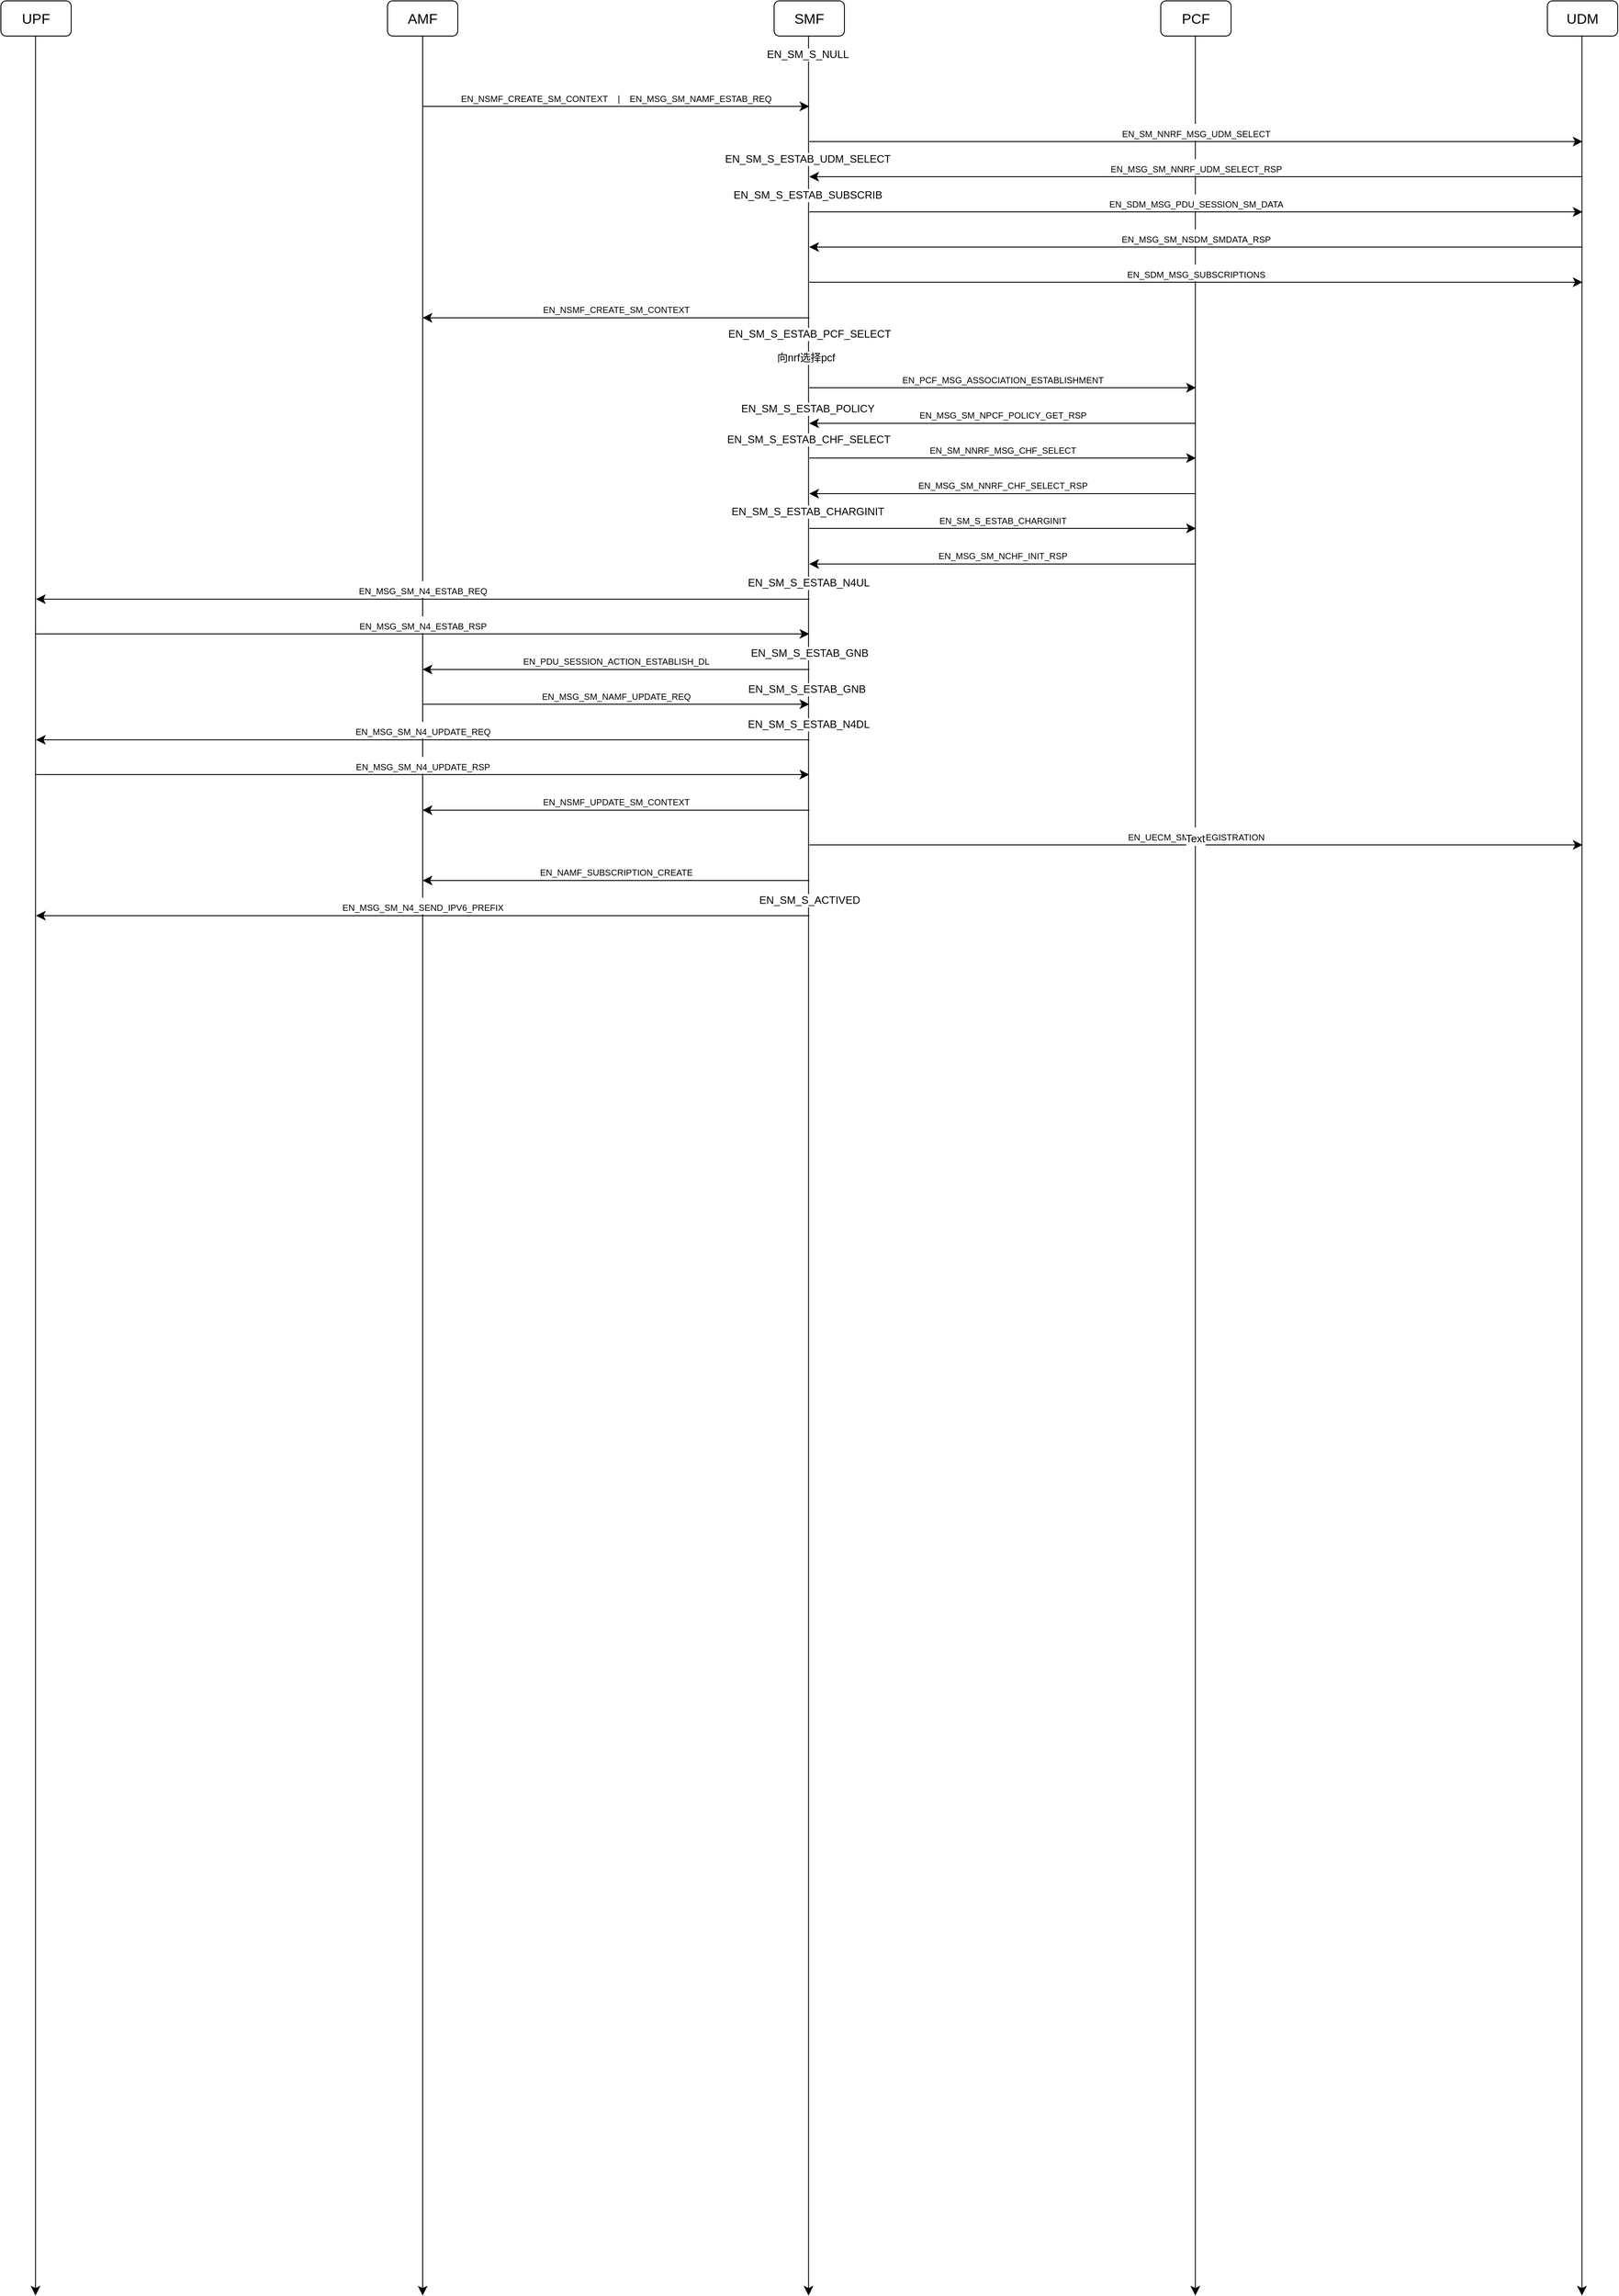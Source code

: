 <mxfile version="24.0.2" type="github">
  <diagram name="第 1 页" id="RAFPqSzLiMNiQozx8TXi">
    <mxGraphModel dx="3274" dy="1606" grid="1" gridSize="10" guides="1" tooltips="1" connect="1" arrows="1" fold="1" page="0" pageScale="1" pageWidth="827" pageHeight="1169" math="0" shadow="0">
      <root>
        <mxCell id="0" />
        <mxCell id="1" parent="0" />
        <mxCell id="a2ljGdDj_Ik4Ae8jXwVR-6" style="edgeStyle=none;curved=1;rounded=0;orthogonalLoop=1;jettySize=auto;html=1;exitX=0.5;exitY=1;exitDx=0;exitDy=0;fontSize=12;startSize=8;endSize=8;" edge="1" parent="1" source="a2ljGdDj_Ik4Ae8jXwVR-1">
          <mxGeometry relative="1" as="geometry">
            <mxPoint x="-920" y="1850" as="targetPoint" />
          </mxGeometry>
        </mxCell>
        <mxCell id="a2ljGdDj_Ik4Ae8jXwVR-1" value="AMF" style="rounded=1;whiteSpace=wrap;html=1;fontSize=16;" vertex="1" parent="1">
          <mxGeometry x="-960" y="-760" width="80" height="40" as="geometry" />
        </mxCell>
        <mxCell id="a2ljGdDj_Ik4Ae8jXwVR-2" value="SMF" style="rounded=1;whiteSpace=wrap;html=1;fontSize=16;" vertex="1" parent="1">
          <mxGeometry x="-520" y="-760" width="80" height="40" as="geometry" />
        </mxCell>
        <mxCell id="a2ljGdDj_Ik4Ae8jXwVR-3" value="PCF" style="rounded=1;whiteSpace=wrap;html=1;fontSize=16;" vertex="1" parent="1">
          <mxGeometry x="-80" y="-760" width="80" height="40" as="geometry" />
        </mxCell>
        <mxCell id="a2ljGdDj_Ik4Ae8jXwVR-4" value="UDM" style="rounded=1;whiteSpace=wrap;html=1;fontSize=16;" vertex="1" parent="1">
          <mxGeometry x="360" y="-760" width="80" height="40" as="geometry" />
        </mxCell>
        <mxCell id="a2ljGdDj_Ik4Ae8jXwVR-5" value="UPF" style="rounded=1;whiteSpace=wrap;html=1;fontSize=16;" vertex="1" parent="1">
          <mxGeometry x="-1400" y="-760" width="80" height="40" as="geometry" />
        </mxCell>
        <mxCell id="a2ljGdDj_Ik4Ae8jXwVR-7" style="edgeStyle=none;curved=1;rounded=0;orthogonalLoop=1;jettySize=auto;html=1;exitX=0.5;exitY=1;exitDx=0;exitDy=0;fontSize=12;startSize=8;endSize=8;" edge="1" parent="1">
          <mxGeometry relative="1" as="geometry">
            <mxPoint x="-480.83" y="1850" as="targetPoint" />
            <mxPoint x="-480.83" y="-720" as="sourcePoint" />
          </mxGeometry>
        </mxCell>
        <mxCell id="a2ljGdDj_Ik4Ae8jXwVR-11" value="EN_SM_S_NULL" style="edgeLabel;html=1;align=center;verticalAlign=middle;resizable=0;points=[];fontSize=12;" vertex="1" connectable="0" parent="a2ljGdDj_Ik4Ae8jXwVR-7">
          <mxGeometry x="-0.984" y="-1" relative="1" as="geometry">
            <mxPoint as="offset" />
          </mxGeometry>
        </mxCell>
        <mxCell id="a2ljGdDj_Ik4Ae8jXwVR-24" value="EN_SM_S_ESTAB_UDM_SELECT" style="edgeLabel;html=1;align=center;verticalAlign=middle;resizable=0;points=[];fontSize=12;" vertex="1" connectable="0" parent="a2ljGdDj_Ik4Ae8jXwVR-7">
          <mxGeometry x="-0.891" y="-1" relative="1" as="geometry">
            <mxPoint as="offset" />
          </mxGeometry>
        </mxCell>
        <mxCell id="a2ljGdDj_Ik4Ae8jXwVR-27" value="EN_SM_S_ESTAB_SUBSCRIB" style="edgeLabel;html=1;align=center;verticalAlign=middle;resizable=0;points=[];fontSize=12;" vertex="1" connectable="0" parent="a2ljGdDj_Ik4Ae8jXwVR-7">
          <mxGeometry x="-0.859" y="-1" relative="1" as="geometry">
            <mxPoint as="offset" />
          </mxGeometry>
        </mxCell>
        <mxCell id="a2ljGdDj_Ik4Ae8jXwVR-36" value="EN_SM_S_ESTAB_PCF_SELECT" style="edgeLabel;html=1;align=center;verticalAlign=middle;resizable=0;points=[];fontSize=12;" vertex="1" connectable="0" parent="a2ljGdDj_Ik4Ae8jXwVR-7">
          <mxGeometry x="-0.736" y="1" relative="1" as="geometry">
            <mxPoint as="offset" />
          </mxGeometry>
        </mxCell>
        <mxCell id="a2ljGdDj_Ik4Ae8jXwVR-41" value="向nrf选择pcf" style="edgeLabel;html=1;align=center;verticalAlign=middle;resizable=0;points=[];fontSize=12;" vertex="1" connectable="0" parent="a2ljGdDj_Ik4Ae8jXwVR-7">
          <mxGeometry x="-0.715" y="-3" relative="1" as="geometry">
            <mxPoint as="offset" />
          </mxGeometry>
        </mxCell>
        <mxCell id="a2ljGdDj_Ik4Ae8jXwVR-42" value="EN_SM_S_ESTAB_POLICY" style="edgeLabel;html=1;align=center;verticalAlign=middle;resizable=0;points=[];fontSize=12;" vertex="1" connectable="0" parent="a2ljGdDj_Ik4Ae8jXwVR-7">
          <mxGeometry x="-0.67" y="-1" relative="1" as="geometry">
            <mxPoint as="offset" />
          </mxGeometry>
        </mxCell>
        <mxCell id="a2ljGdDj_Ik4Ae8jXwVR-45" value="EN_SM_S_ESTAB_CHF_SELECT" style="edgeLabel;html=1;align=center;verticalAlign=middle;resizable=0;points=[];fontSize=12;" vertex="1" connectable="0" parent="a2ljGdDj_Ik4Ae8jXwVR-7">
          <mxGeometry x="-0.643" relative="1" as="geometry">
            <mxPoint as="offset" />
          </mxGeometry>
        </mxCell>
        <mxCell id="a2ljGdDj_Ik4Ae8jXwVR-51" value="EN_SM_S_ESTAB_CHARGINIT" style="edgeLabel;html=1;align=center;verticalAlign=middle;resizable=0;points=[];fontSize=12;" vertex="1" connectable="0" parent="a2ljGdDj_Ik4Ae8jXwVR-7">
          <mxGeometry x="-0.579" y="-1" relative="1" as="geometry">
            <mxPoint as="offset" />
          </mxGeometry>
        </mxCell>
        <mxCell id="a2ljGdDj_Ik4Ae8jXwVR-56" value="EN_SM_S_ESTAB_N4UL" style="edgeLabel;html=1;align=center;verticalAlign=middle;resizable=0;points=[];fontSize=12;" vertex="1" connectable="0" parent="a2ljGdDj_Ik4Ae8jXwVR-7">
          <mxGeometry x="-0.516" relative="1" as="geometry">
            <mxPoint as="offset" />
          </mxGeometry>
        </mxCell>
        <mxCell id="a2ljGdDj_Ik4Ae8jXwVR-64" value="EN_SM_S_ESTAB_GNB" style="edgeLabel;html=1;align=center;verticalAlign=middle;resizable=0;points=[];fontSize=12;" vertex="1" connectable="0" parent="a2ljGdDj_Ik4Ae8jXwVR-7">
          <mxGeometry x="-0.454" y="1" relative="1" as="geometry">
            <mxPoint as="offset" />
          </mxGeometry>
        </mxCell>
        <mxCell id="a2ljGdDj_Ik4Ae8jXwVR-67" value="EN_SM_S_ESTAB_GNB" style="edgeLabel;html=1;align=center;verticalAlign=middle;resizable=0;points=[];fontSize=12;" vertex="1" connectable="0" parent="a2ljGdDj_Ik4Ae8jXwVR-7">
          <mxGeometry x="-0.422" y="-2" relative="1" as="geometry">
            <mxPoint as="offset" />
          </mxGeometry>
        </mxCell>
        <mxCell id="a2ljGdDj_Ik4Ae8jXwVR-68" value="EN_SM_S_ESTAB_N4DL" style="edgeLabel;html=1;align=center;verticalAlign=middle;resizable=0;points=[];fontSize=12;" vertex="1" connectable="0" parent="a2ljGdDj_Ik4Ae8jXwVR-7">
          <mxGeometry x="-0.391" relative="1" as="geometry">
            <mxPoint as="offset" />
          </mxGeometry>
        </mxCell>
        <mxCell id="a2ljGdDj_Ik4Ae8jXwVR-82" value="EN_SM_S_ACTIVED" style="edgeLabel;html=1;align=center;verticalAlign=middle;resizable=0;points=[];fontSize=12;" vertex="1" connectable="0" parent="a2ljGdDj_Ik4Ae8jXwVR-7">
          <mxGeometry x="-0.235" y="1" relative="1" as="geometry">
            <mxPoint as="offset" />
          </mxGeometry>
        </mxCell>
        <mxCell id="a2ljGdDj_Ik4Ae8jXwVR-8" style="edgeStyle=none;curved=1;rounded=0;orthogonalLoop=1;jettySize=auto;html=1;exitX=0.5;exitY=1;exitDx=0;exitDy=0;fontSize=12;startSize=8;endSize=8;" edge="1" parent="1">
          <mxGeometry relative="1" as="geometry">
            <mxPoint x="-40.67" y="1850" as="targetPoint" />
            <mxPoint x="-40.67" y="-720" as="sourcePoint" />
          </mxGeometry>
        </mxCell>
        <mxCell id="a2ljGdDj_Ik4Ae8jXwVR-9" style="edgeStyle=none;curved=1;rounded=0;orthogonalLoop=1;jettySize=auto;html=1;exitX=0.5;exitY=1;exitDx=0;exitDy=0;fontSize=12;startSize=8;endSize=8;" edge="1" parent="1">
          <mxGeometry relative="1" as="geometry">
            <mxPoint x="399.33" y="1850" as="targetPoint" />
            <mxPoint x="399.33" y="-720" as="sourcePoint" />
          </mxGeometry>
        </mxCell>
        <mxCell id="a2ljGdDj_Ik4Ae8jXwVR-10" style="edgeStyle=none;curved=1;rounded=0;orthogonalLoop=1;jettySize=auto;html=1;exitX=0.5;exitY=1;exitDx=0;exitDy=0;fontSize=12;startSize=8;endSize=8;" edge="1" parent="1">
          <mxGeometry relative="1" as="geometry">
            <mxPoint x="-1360.59" y="1850" as="targetPoint" />
            <mxPoint x="-1360.59" y="-720" as="sourcePoint" />
          </mxGeometry>
        </mxCell>
        <mxCell id="a2ljGdDj_Ik4Ae8jXwVR-12" value="" style="edgeStyle=segmentEdgeStyle;endArrow=classic;html=1;curved=0;rounded=0;endSize=8;startSize=8;fontSize=12;" edge="1" parent="1">
          <mxGeometry width="50" height="50" relative="1" as="geometry">
            <mxPoint x="-920" y="-640" as="sourcePoint" />
            <mxPoint x="-480" y="-640" as="targetPoint" />
          </mxGeometry>
        </mxCell>
        <mxCell id="a2ljGdDj_Ik4Ae8jXwVR-13" value="&lt;div style=&quot;&quot;&gt;&lt;font style=&quot;font-size: 10px;&quot;&gt;EN_NSMF_CREATE_SM_CONTEXT&amp;nbsp; &amp;nbsp; |&amp;nbsp; &amp;nbsp; EN_MSG_SM_NAMF_ESTAB_REQ&lt;/font&gt;&lt;br&gt;&lt;/div&gt;" style="edgeLabel;html=1;align=center;verticalAlign=bottom;resizable=0;points=[];fontSize=16;labelPosition=center;verticalLabelPosition=top;" vertex="1" connectable="0" parent="a2ljGdDj_Ik4Ae8jXwVR-12">
          <mxGeometry relative="1" as="geometry">
            <mxPoint as="offset" />
          </mxGeometry>
        </mxCell>
        <mxCell id="a2ljGdDj_Ik4Ae8jXwVR-22" value="" style="edgeStyle=segmentEdgeStyle;endArrow=classic;html=1;curved=0;rounded=0;endSize=8;startSize=8;fontSize=12;" edge="1" parent="1">
          <mxGeometry width="50" height="50" relative="1" as="geometry">
            <mxPoint x="-480" y="-600" as="sourcePoint" />
            <mxPoint x="400" y="-600" as="targetPoint" />
          </mxGeometry>
        </mxCell>
        <mxCell id="a2ljGdDj_Ik4Ae8jXwVR-23" value="&lt;div style=&quot;&quot;&gt;&lt;font style=&quot;font-size: 10px;&quot;&gt;EN_SM_NNRF_MSG_UDM_SELECT&lt;/font&gt;&lt;br&gt;&lt;/div&gt;" style="edgeLabel;html=1;align=center;verticalAlign=bottom;resizable=0;points=[];fontSize=16;labelPosition=center;verticalLabelPosition=top;" vertex="1" connectable="0" parent="a2ljGdDj_Ik4Ae8jXwVR-22">
          <mxGeometry relative="1" as="geometry">
            <mxPoint as="offset" />
          </mxGeometry>
        </mxCell>
        <mxCell id="a2ljGdDj_Ik4Ae8jXwVR-25" value="" style="edgeStyle=segmentEdgeStyle;endArrow=classic;html=1;curved=0;rounded=0;endSize=8;startSize=8;fontSize=12;entryX=0.016;entryY=0.5;entryDx=0;entryDy=0;entryPerimeter=0;" edge="1" parent="1">
          <mxGeometry width="50" height="50" relative="1" as="geometry">
            <mxPoint x="400" y="-560" as="sourcePoint" />
            <mxPoint x="-480.0" y="-560" as="targetPoint" />
          </mxGeometry>
        </mxCell>
        <mxCell id="a2ljGdDj_Ik4Ae8jXwVR-26" value="&lt;font style=&quot;font-size: 10px;&quot;&gt;EN_MSG_SM_NNRF_UDM_SELECT_RSP&lt;/font&gt;" style="edgeLabel;html=1;align=center;verticalAlign=bottom;resizable=0;points=[];fontSize=16;labelPosition=center;verticalLabelPosition=top;" vertex="1" connectable="0" parent="a2ljGdDj_Ik4Ae8jXwVR-25">
          <mxGeometry relative="1" as="geometry">
            <mxPoint as="offset" />
          </mxGeometry>
        </mxCell>
        <mxCell id="a2ljGdDj_Ik4Ae8jXwVR-28" value="" style="edgeStyle=segmentEdgeStyle;endArrow=classic;html=1;curved=0;rounded=0;endSize=8;startSize=8;fontSize=12;" edge="1" parent="1">
          <mxGeometry width="50" height="50" relative="1" as="geometry">
            <mxPoint x="-480" y="-520" as="sourcePoint" />
            <mxPoint x="400" y="-520" as="targetPoint" />
          </mxGeometry>
        </mxCell>
        <mxCell id="a2ljGdDj_Ik4Ae8jXwVR-29" value="&lt;div style=&quot;&quot;&gt;&lt;font style=&quot;font-size: 10px;&quot;&gt;EN_SDM_MSG_PDU_SESSION_SM_DATA&lt;/font&gt;&lt;br&gt;&lt;/div&gt;" style="edgeLabel;html=1;align=center;verticalAlign=bottom;resizable=0;points=[];fontSize=16;labelPosition=center;verticalLabelPosition=top;" vertex="1" connectable="0" parent="a2ljGdDj_Ik4Ae8jXwVR-28">
          <mxGeometry relative="1" as="geometry">
            <mxPoint as="offset" />
          </mxGeometry>
        </mxCell>
        <mxCell id="a2ljGdDj_Ik4Ae8jXwVR-30" value="" style="edgeStyle=segmentEdgeStyle;endArrow=classic;html=1;curved=0;rounded=0;endSize=8;startSize=8;fontSize=12;entryX=0.016;entryY=0.5;entryDx=0;entryDy=0;entryPerimeter=0;" edge="1" parent="1">
          <mxGeometry width="50" height="50" relative="1" as="geometry">
            <mxPoint x="400" y="-480" as="sourcePoint" />
            <mxPoint x="-480.0" y="-480" as="targetPoint" />
          </mxGeometry>
        </mxCell>
        <mxCell id="a2ljGdDj_Ik4Ae8jXwVR-31" value="&lt;font style=&quot;font-size: 10px;&quot;&gt;EN_MSG_SM_NSDM_SMDATA_RSP&lt;/font&gt;" style="edgeLabel;html=1;align=center;verticalAlign=bottom;resizable=0;points=[];fontSize=16;labelPosition=center;verticalLabelPosition=top;" vertex="1" connectable="0" parent="a2ljGdDj_Ik4Ae8jXwVR-30">
          <mxGeometry relative="1" as="geometry">
            <mxPoint as="offset" />
          </mxGeometry>
        </mxCell>
        <mxCell id="a2ljGdDj_Ik4Ae8jXwVR-32" value="" style="edgeStyle=segmentEdgeStyle;endArrow=classic;html=1;curved=0;rounded=0;endSize=8;startSize=8;fontSize=12;" edge="1" parent="1">
          <mxGeometry width="50" height="50" relative="1" as="geometry">
            <mxPoint x="-480" y="-440" as="sourcePoint" />
            <mxPoint x="400" y="-440" as="targetPoint" />
          </mxGeometry>
        </mxCell>
        <mxCell id="a2ljGdDj_Ik4Ae8jXwVR-33" value="&lt;div style=&quot;&quot;&gt;&lt;font style=&quot;font-size: 10px;&quot;&gt;EN_SDM_MSG_SUBSCRIPTIONS&lt;/font&gt;&lt;br&gt;&lt;/div&gt;" style="edgeLabel;html=1;align=center;verticalAlign=bottom;resizable=0;points=[];fontSize=16;labelPosition=center;verticalLabelPosition=top;" vertex="1" connectable="0" parent="a2ljGdDj_Ik4Ae8jXwVR-32">
          <mxGeometry relative="1" as="geometry">
            <mxPoint as="offset" />
          </mxGeometry>
        </mxCell>
        <mxCell id="a2ljGdDj_Ik4Ae8jXwVR-34" value="" style="edgeStyle=segmentEdgeStyle;endArrow=classic;html=1;curved=0;rounded=0;endSize=8;startSize=8;fontSize=12;entryX=0.016;entryY=0.5;entryDx=0;entryDy=0;entryPerimeter=0;" edge="1" parent="1">
          <mxGeometry width="50" height="50" relative="1" as="geometry">
            <mxPoint x="-480.0" y="-399.52" as="sourcePoint" />
            <mxPoint x="-920.0" y="-400" as="targetPoint" />
          </mxGeometry>
        </mxCell>
        <mxCell id="a2ljGdDj_Ik4Ae8jXwVR-35" value="&lt;font style=&quot;font-size: 10px;&quot;&gt;EN_NSMF_CREATE_SM_CONTEXT&lt;/font&gt;" style="edgeLabel;html=1;align=center;verticalAlign=bottom;resizable=0;points=[];fontSize=16;labelPosition=center;verticalLabelPosition=top;" vertex="1" connectable="0" parent="a2ljGdDj_Ik4Ae8jXwVR-34">
          <mxGeometry relative="1" as="geometry">
            <mxPoint as="offset" />
          </mxGeometry>
        </mxCell>
        <mxCell id="a2ljGdDj_Ik4Ae8jXwVR-39" value="" style="edgeStyle=segmentEdgeStyle;endArrow=classic;html=1;curved=0;rounded=0;endSize=8;startSize=8;fontSize=12;" edge="1" parent="1">
          <mxGeometry width="50" height="50" relative="1" as="geometry">
            <mxPoint x="-480" y="-320" as="sourcePoint" />
            <mxPoint x="-40" y="-320" as="targetPoint" />
          </mxGeometry>
        </mxCell>
        <mxCell id="a2ljGdDj_Ik4Ae8jXwVR-40" value="&lt;div style=&quot;&quot;&gt;&lt;font style=&quot;font-size: 10px;&quot;&gt;EN_PCF_MSG_ASSOCIATION_ESTABLISHMENT&lt;/font&gt;&lt;br&gt;&lt;/div&gt;" style="edgeLabel;html=1;align=center;verticalAlign=bottom;resizable=0;points=[];fontSize=16;labelPosition=center;verticalLabelPosition=top;" vertex="1" connectable="0" parent="a2ljGdDj_Ik4Ae8jXwVR-39">
          <mxGeometry relative="1" as="geometry">
            <mxPoint as="offset" />
          </mxGeometry>
        </mxCell>
        <mxCell id="a2ljGdDj_Ik4Ae8jXwVR-43" value="" style="edgeStyle=segmentEdgeStyle;endArrow=classic;html=1;curved=0;rounded=0;endSize=8;startSize=8;fontSize=12;entryX=0.016;entryY=0.5;entryDx=0;entryDy=0;entryPerimeter=0;" edge="1" parent="1">
          <mxGeometry width="50" height="50" relative="1" as="geometry">
            <mxPoint x="-40.0" y="-279.52" as="sourcePoint" />
            <mxPoint x="-480.0" y="-280" as="targetPoint" />
          </mxGeometry>
        </mxCell>
        <mxCell id="a2ljGdDj_Ik4Ae8jXwVR-44" value="&lt;font style=&quot;font-size: 10px;&quot;&gt;EN_MSG_SM_NPCF_POLICY_GET_RSP&lt;/font&gt;" style="edgeLabel;html=1;align=center;verticalAlign=bottom;resizable=0;points=[];fontSize=16;labelPosition=center;verticalLabelPosition=top;" vertex="1" connectable="0" parent="a2ljGdDj_Ik4Ae8jXwVR-43">
          <mxGeometry relative="1" as="geometry">
            <mxPoint as="offset" />
          </mxGeometry>
        </mxCell>
        <mxCell id="a2ljGdDj_Ik4Ae8jXwVR-46" value="" style="edgeStyle=segmentEdgeStyle;endArrow=classic;html=1;curved=0;rounded=0;endSize=8;startSize=8;fontSize=12;" edge="1" parent="1">
          <mxGeometry width="50" height="50" relative="1" as="geometry">
            <mxPoint x="-480" y="-240" as="sourcePoint" />
            <mxPoint x="-40" y="-240" as="targetPoint" />
          </mxGeometry>
        </mxCell>
        <mxCell id="a2ljGdDj_Ik4Ae8jXwVR-47" value="&lt;div style=&quot;&quot;&gt;&lt;font style=&quot;font-size: 10px;&quot;&gt;EN_SM_NNRF_MSG_CHF_SELECT&lt;/font&gt;&lt;br&gt;&lt;/div&gt;" style="edgeLabel;html=1;align=center;verticalAlign=bottom;resizable=0;points=[];fontSize=16;labelPosition=center;verticalLabelPosition=top;" vertex="1" connectable="0" parent="a2ljGdDj_Ik4Ae8jXwVR-46">
          <mxGeometry relative="1" as="geometry">
            <mxPoint as="offset" />
          </mxGeometry>
        </mxCell>
        <mxCell id="a2ljGdDj_Ik4Ae8jXwVR-49" value="" style="edgeStyle=segmentEdgeStyle;endArrow=classic;html=1;curved=0;rounded=0;endSize=8;startSize=8;fontSize=12;entryX=0.016;entryY=0.5;entryDx=0;entryDy=0;entryPerimeter=0;" edge="1" parent="1">
          <mxGeometry width="50" height="50" relative="1" as="geometry">
            <mxPoint x="-40.0" y="-199.52" as="sourcePoint" />
            <mxPoint x="-480.0" y="-200" as="targetPoint" />
          </mxGeometry>
        </mxCell>
        <mxCell id="a2ljGdDj_Ik4Ae8jXwVR-50" value="&lt;font style=&quot;font-size: 10px;&quot;&gt;EN_MSG_SM_NNRF_CHF_SELECT_RSP&lt;/font&gt;" style="edgeLabel;html=1;align=center;verticalAlign=bottom;resizable=0;points=[];fontSize=16;labelPosition=center;verticalLabelPosition=top;" vertex="1" connectable="0" parent="a2ljGdDj_Ik4Ae8jXwVR-49">
          <mxGeometry relative="1" as="geometry">
            <mxPoint as="offset" />
          </mxGeometry>
        </mxCell>
        <mxCell id="a2ljGdDj_Ik4Ae8jXwVR-52" value="" style="edgeStyle=segmentEdgeStyle;endArrow=classic;html=1;curved=0;rounded=0;endSize=8;startSize=8;fontSize=12;" edge="1" parent="1">
          <mxGeometry width="50" height="50" relative="1" as="geometry">
            <mxPoint x="-480" y="-160" as="sourcePoint" />
            <mxPoint x="-40" y="-160" as="targetPoint" />
          </mxGeometry>
        </mxCell>
        <mxCell id="a2ljGdDj_Ik4Ae8jXwVR-53" value="&lt;div style=&quot;&quot;&gt;&lt;font style=&quot;font-size: 10px;&quot;&gt;EN_SM_S_ESTAB_CHARGINIT&lt;/font&gt;&lt;br&gt;&lt;/div&gt;" style="edgeLabel;html=1;align=center;verticalAlign=bottom;resizable=0;points=[];fontSize=16;labelPosition=center;verticalLabelPosition=top;" vertex="1" connectable="0" parent="a2ljGdDj_Ik4Ae8jXwVR-52">
          <mxGeometry relative="1" as="geometry">
            <mxPoint as="offset" />
          </mxGeometry>
        </mxCell>
        <mxCell id="a2ljGdDj_Ik4Ae8jXwVR-54" value="" style="edgeStyle=segmentEdgeStyle;endArrow=classic;html=1;curved=0;rounded=0;endSize=8;startSize=8;fontSize=12;entryX=0.016;entryY=0.5;entryDx=0;entryDy=0;entryPerimeter=0;" edge="1" parent="1">
          <mxGeometry width="50" height="50" relative="1" as="geometry">
            <mxPoint x="-40.0" y="-119.52" as="sourcePoint" />
            <mxPoint x="-480.0" y="-120" as="targetPoint" />
          </mxGeometry>
        </mxCell>
        <mxCell id="a2ljGdDj_Ik4Ae8jXwVR-55" value="&lt;font style=&quot;font-size: 10px;&quot;&gt;EN_MSG_SM_NCHF_INIT_RSP&lt;/font&gt;" style="edgeLabel;html=1;align=center;verticalAlign=bottom;resizable=0;points=[];fontSize=16;labelPosition=center;verticalLabelPosition=top;" vertex="1" connectable="0" parent="a2ljGdDj_Ik4Ae8jXwVR-54">
          <mxGeometry relative="1" as="geometry">
            <mxPoint as="offset" />
          </mxGeometry>
        </mxCell>
        <mxCell id="a2ljGdDj_Ik4Ae8jXwVR-60" value="" style="edgeStyle=segmentEdgeStyle;endArrow=classic;html=1;curved=0;rounded=0;endSize=8;startSize=8;fontSize=12;" edge="1" parent="1">
          <mxGeometry width="50" height="50" relative="1" as="geometry">
            <mxPoint x="-480.0" y="-79.52" as="sourcePoint" />
            <mxPoint x="-1360" y="-80" as="targetPoint" />
          </mxGeometry>
        </mxCell>
        <mxCell id="a2ljGdDj_Ik4Ae8jXwVR-61" value="&lt;font style=&quot;font-size: 10px;&quot;&gt;EN_MSG_SM_N4_ESTAB_REQ&lt;/font&gt;" style="edgeLabel;html=1;align=center;verticalAlign=bottom;resizable=0;points=[];fontSize=16;labelPosition=center;verticalLabelPosition=top;" vertex="1" connectable="0" parent="a2ljGdDj_Ik4Ae8jXwVR-60">
          <mxGeometry relative="1" as="geometry">
            <mxPoint as="offset" />
          </mxGeometry>
        </mxCell>
        <mxCell id="a2ljGdDj_Ik4Ae8jXwVR-62" value="" style="edgeStyle=segmentEdgeStyle;endArrow=classic;html=1;curved=0;rounded=0;endSize=8;startSize=8;fontSize=12;" edge="1" parent="1">
          <mxGeometry width="50" height="50" relative="1" as="geometry">
            <mxPoint x="-1360" y="-40" as="sourcePoint" />
            <mxPoint x="-480" y="-40" as="targetPoint" />
          </mxGeometry>
        </mxCell>
        <mxCell id="a2ljGdDj_Ik4Ae8jXwVR-63" value="&lt;div style=&quot;&quot;&gt;&lt;font style=&quot;font-size: 10px;&quot;&gt;EN_MSG_SM_N4_ESTAB_RSP&lt;/font&gt;&lt;br&gt;&lt;/div&gt;" style="edgeLabel;html=1;align=center;verticalAlign=bottom;resizable=0;points=[];fontSize=16;labelPosition=center;verticalLabelPosition=top;" vertex="1" connectable="0" parent="a2ljGdDj_Ik4Ae8jXwVR-62">
          <mxGeometry relative="1" as="geometry">
            <mxPoint as="offset" />
          </mxGeometry>
        </mxCell>
        <mxCell id="a2ljGdDj_Ik4Ae8jXwVR-65" value="" style="edgeStyle=segmentEdgeStyle;endArrow=classic;html=1;curved=0;rounded=0;endSize=8;startSize=8;fontSize=12;entryX=0.016;entryY=0.5;entryDx=0;entryDy=0;entryPerimeter=0;" edge="1" parent="1">
          <mxGeometry width="50" height="50" relative="1" as="geometry">
            <mxPoint x="-480.0" y="0.48" as="sourcePoint" />
            <mxPoint x="-920.0" as="targetPoint" />
          </mxGeometry>
        </mxCell>
        <mxCell id="a2ljGdDj_Ik4Ae8jXwVR-66" value="&lt;font style=&quot;font-size: 10px;&quot;&gt;EN_PDU_SESSION_ACTION_ESTABLISH_DL&lt;/font&gt;" style="edgeLabel;html=1;align=center;verticalAlign=bottom;resizable=0;points=[];fontSize=16;labelPosition=center;verticalLabelPosition=top;" vertex="1" connectable="0" parent="a2ljGdDj_Ik4Ae8jXwVR-65">
          <mxGeometry relative="1" as="geometry">
            <mxPoint as="offset" />
          </mxGeometry>
        </mxCell>
        <mxCell id="a2ljGdDj_Ik4Ae8jXwVR-69" value="" style="edgeStyle=segmentEdgeStyle;endArrow=classic;html=1;curved=0;rounded=0;endSize=8;startSize=8;fontSize=12;" edge="1" parent="1">
          <mxGeometry width="50" height="50" relative="1" as="geometry">
            <mxPoint x="-920" y="40" as="sourcePoint" />
            <mxPoint x="-480" y="40" as="targetPoint" />
          </mxGeometry>
        </mxCell>
        <mxCell id="a2ljGdDj_Ik4Ae8jXwVR-70" value="&lt;div style=&quot;&quot;&gt;&lt;font style=&quot;font-size: 10px;&quot;&gt;EN_MSG_SM_NAMF_UPDATE_REQ&lt;/font&gt;&lt;br&gt;&lt;/div&gt;" style="edgeLabel;html=1;align=center;verticalAlign=bottom;resizable=0;points=[];fontSize=16;labelPosition=center;verticalLabelPosition=top;" vertex="1" connectable="0" parent="a2ljGdDj_Ik4Ae8jXwVR-69">
          <mxGeometry relative="1" as="geometry">
            <mxPoint as="offset" />
          </mxGeometry>
        </mxCell>
        <mxCell id="a2ljGdDj_Ik4Ae8jXwVR-71" value="" style="edgeStyle=segmentEdgeStyle;endArrow=classic;html=1;curved=0;rounded=0;endSize=8;startSize=8;fontSize=12;" edge="1" parent="1">
          <mxGeometry width="50" height="50" relative="1" as="geometry">
            <mxPoint x="-480.0" y="80.48" as="sourcePoint" />
            <mxPoint x="-1360" y="80" as="targetPoint" />
          </mxGeometry>
        </mxCell>
        <mxCell id="a2ljGdDj_Ik4Ae8jXwVR-72" value="&lt;font style=&quot;font-size: 10px;&quot;&gt;EN_MSG_SM_N4_UPDATE_REQ&lt;/font&gt;" style="edgeLabel;html=1;align=center;verticalAlign=bottom;resizable=0;points=[];fontSize=16;labelPosition=center;verticalLabelPosition=top;" vertex="1" connectable="0" parent="a2ljGdDj_Ik4Ae8jXwVR-71">
          <mxGeometry relative="1" as="geometry">
            <mxPoint as="offset" />
          </mxGeometry>
        </mxCell>
        <mxCell id="a2ljGdDj_Ik4Ae8jXwVR-73" value="" style="edgeStyle=segmentEdgeStyle;endArrow=classic;html=1;curved=0;rounded=0;endSize=8;startSize=8;fontSize=12;" edge="1" parent="1">
          <mxGeometry width="50" height="50" relative="1" as="geometry">
            <mxPoint x="-1360" y="120" as="sourcePoint" />
            <mxPoint x="-480" y="120" as="targetPoint" />
          </mxGeometry>
        </mxCell>
        <mxCell id="a2ljGdDj_Ik4Ae8jXwVR-74" value="&lt;div style=&quot;&quot;&gt;&lt;font style=&quot;font-size: 10px;&quot;&gt;EN_MSG_SM_N4_UPDATE_RSP&lt;/font&gt;&lt;br&gt;&lt;/div&gt;" style="edgeLabel;html=1;align=center;verticalAlign=bottom;resizable=0;points=[];fontSize=16;labelPosition=center;verticalLabelPosition=top;" vertex="1" connectable="0" parent="a2ljGdDj_Ik4Ae8jXwVR-73">
          <mxGeometry relative="1" as="geometry">
            <mxPoint as="offset" />
          </mxGeometry>
        </mxCell>
        <mxCell id="a2ljGdDj_Ik4Ae8jXwVR-75" value="" style="edgeStyle=segmentEdgeStyle;endArrow=classic;html=1;curved=0;rounded=0;endSize=8;startSize=8;fontSize=12;entryX=0.016;entryY=0.5;entryDx=0;entryDy=0;entryPerimeter=0;" edge="1" parent="1">
          <mxGeometry width="50" height="50" relative="1" as="geometry">
            <mxPoint x="-480.0" y="160.48" as="sourcePoint" />
            <mxPoint x="-920.0" y="160" as="targetPoint" />
          </mxGeometry>
        </mxCell>
        <mxCell id="a2ljGdDj_Ik4Ae8jXwVR-76" value="&lt;font style=&quot;font-size: 10px;&quot;&gt;EN_NSMF_UPDATE_SM_CONTEXT&lt;/font&gt;" style="edgeLabel;html=1;align=center;verticalAlign=bottom;resizable=0;points=[];fontSize=16;labelPosition=center;verticalLabelPosition=top;" vertex="1" connectable="0" parent="a2ljGdDj_Ik4Ae8jXwVR-75">
          <mxGeometry relative="1" as="geometry">
            <mxPoint as="offset" />
          </mxGeometry>
        </mxCell>
        <mxCell id="a2ljGdDj_Ik4Ae8jXwVR-77" value="" style="edgeStyle=segmentEdgeStyle;endArrow=classic;html=1;curved=0;rounded=0;endSize=8;startSize=8;fontSize=12;" edge="1" parent="1">
          <mxGeometry width="50" height="50" relative="1" as="geometry">
            <mxPoint x="-480" y="200" as="sourcePoint" />
            <mxPoint x="400" y="200" as="targetPoint" />
          </mxGeometry>
        </mxCell>
        <mxCell id="a2ljGdDj_Ik4Ae8jXwVR-78" value="&lt;div style=&quot;&quot;&gt;&lt;font style=&quot;font-size: 10px;&quot;&gt;EN_UECM_SMF_REGISTRATION&lt;/font&gt;&lt;br&gt;&lt;/div&gt;" style="edgeLabel;html=1;align=center;verticalAlign=bottom;resizable=0;points=[];fontSize=16;labelPosition=center;verticalLabelPosition=top;" vertex="1" connectable="0" parent="a2ljGdDj_Ik4Ae8jXwVR-77">
          <mxGeometry relative="1" as="geometry">
            <mxPoint as="offset" />
          </mxGeometry>
        </mxCell>
        <mxCell id="a2ljGdDj_Ik4Ae8jXwVR-79" value="Text" style="edgeLabel;html=1;align=center;verticalAlign=middle;resizable=0;points=[];fontSize=12;" vertex="1" connectable="0" parent="a2ljGdDj_Ik4Ae8jXwVR-77">
          <mxGeometry x="-0.002" y="7" relative="1" as="geometry">
            <mxPoint as="offset" />
          </mxGeometry>
        </mxCell>
        <mxCell id="a2ljGdDj_Ik4Ae8jXwVR-80" value="" style="edgeStyle=segmentEdgeStyle;endArrow=classic;html=1;curved=0;rounded=0;endSize=8;startSize=8;fontSize=12;entryX=0.016;entryY=0.5;entryDx=0;entryDy=0;entryPerimeter=0;" edge="1" parent="1">
          <mxGeometry width="50" height="50" relative="1" as="geometry">
            <mxPoint x="-480.0" y="240.48" as="sourcePoint" />
            <mxPoint x="-920.0" y="240" as="targetPoint" />
          </mxGeometry>
        </mxCell>
        <mxCell id="a2ljGdDj_Ik4Ae8jXwVR-81" value="&lt;font style=&quot;font-size: 10px;&quot;&gt;EN_NAMF_SUBSCRIPTION_CREATE&lt;/font&gt;" style="edgeLabel;html=1;align=center;verticalAlign=bottom;resizable=0;points=[];fontSize=16;labelPosition=center;verticalLabelPosition=top;" vertex="1" connectable="0" parent="a2ljGdDj_Ik4Ae8jXwVR-80">
          <mxGeometry relative="1" as="geometry">
            <mxPoint as="offset" />
          </mxGeometry>
        </mxCell>
        <mxCell id="a2ljGdDj_Ik4Ae8jXwVR-83" value="" style="edgeStyle=segmentEdgeStyle;endArrow=classic;html=1;curved=0;rounded=0;endSize=8;startSize=8;fontSize=12;" edge="1" parent="1">
          <mxGeometry width="50" height="50" relative="1" as="geometry">
            <mxPoint x="-480.0" y="280.48" as="sourcePoint" />
            <mxPoint x="-1360" y="280" as="targetPoint" />
          </mxGeometry>
        </mxCell>
        <mxCell id="a2ljGdDj_Ik4Ae8jXwVR-84" value="&lt;font style=&quot;font-size: 10px;&quot;&gt;EN_MSG_SM_N4_SEND_IPV6_PREFIX&lt;/font&gt;" style="edgeLabel;html=1;align=center;verticalAlign=bottom;resizable=0;points=[];fontSize=16;labelPosition=center;verticalLabelPosition=top;" vertex="1" connectable="0" parent="a2ljGdDj_Ik4Ae8jXwVR-83">
          <mxGeometry relative="1" as="geometry">
            <mxPoint as="offset" />
          </mxGeometry>
        </mxCell>
      </root>
    </mxGraphModel>
  </diagram>
</mxfile>
